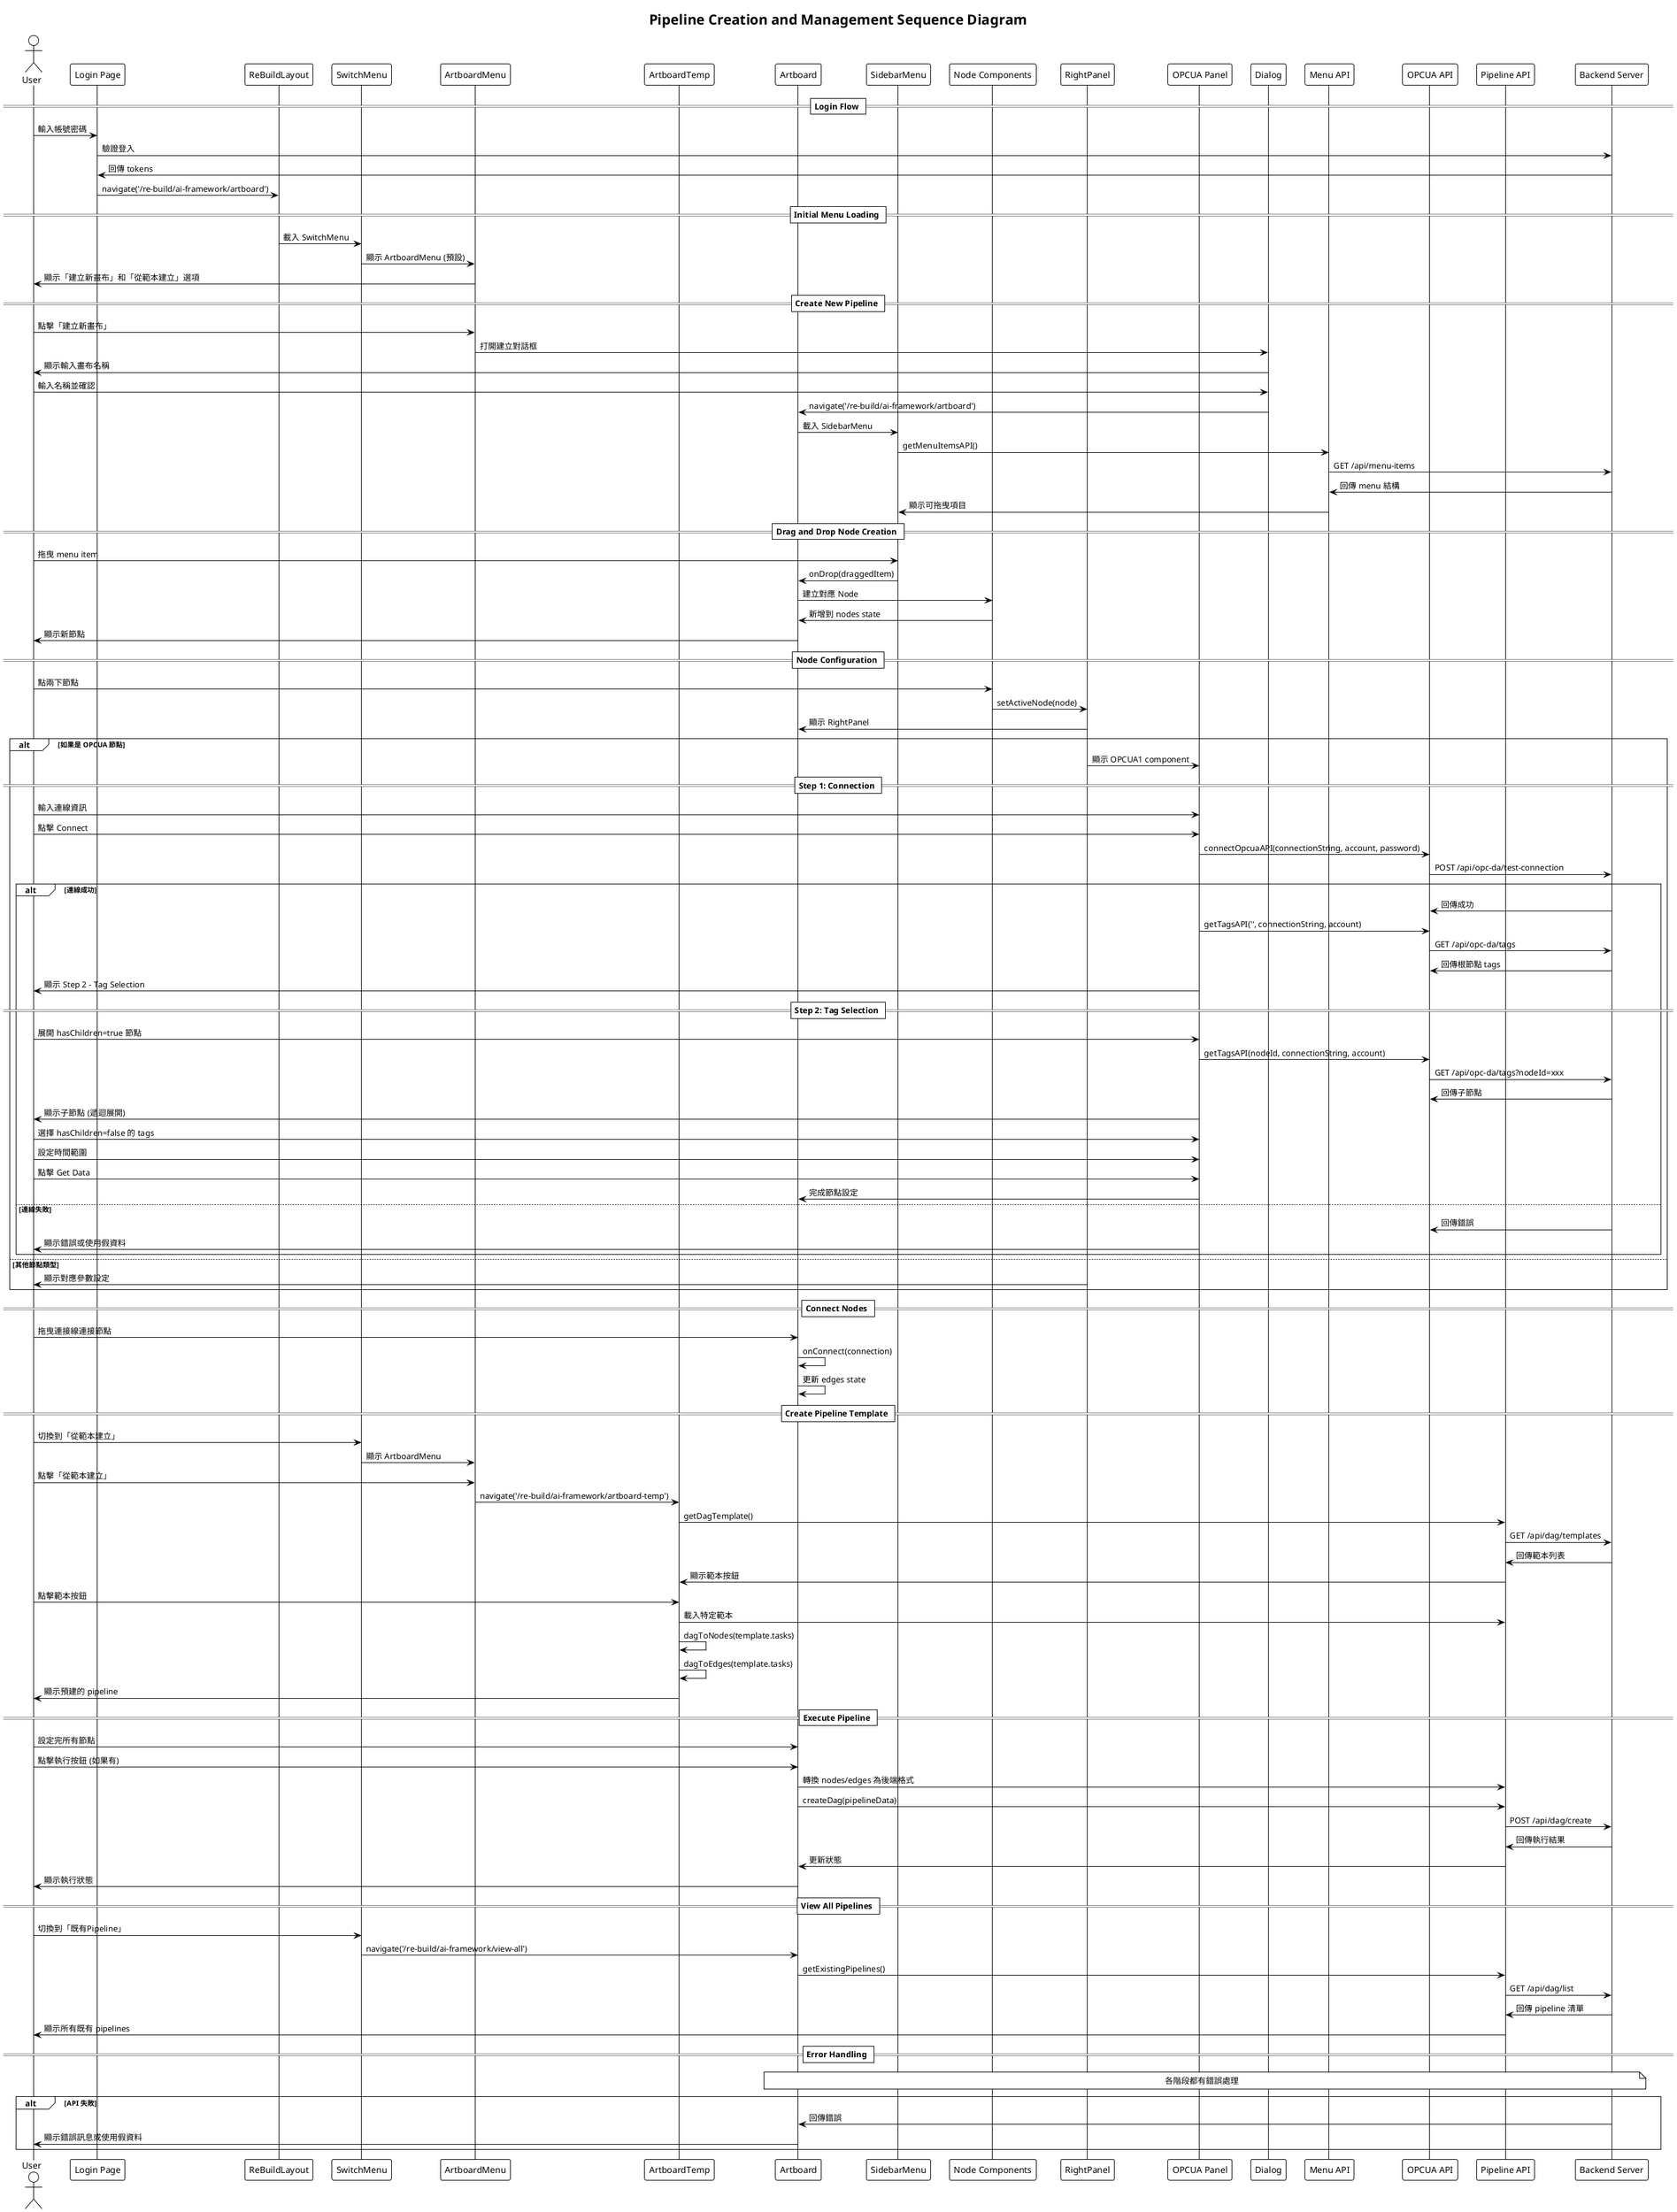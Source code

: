 @startuml
!theme plain
title Pipeline Creation and Management Sequence Diagram

actor User
participant "Login Page" as Login
participant "ReBuildLayout" as Layout
participant "SwitchMenu" as Switch
participant "ArtboardMenu" as Menu
participant "ArtboardTemp" as Temp
participant "Artboard" as Canvas
participant "SidebarMenu" as Sidebar
participant "Node Components" as Nodes
participant "RightPanel" as Panel
participant "OPCUA Panel" as OPCUA
participant "Dialog" as Dialog
participant "Menu API" as MenuAPI
participant "OPCUA API" as OPCUAAPI
participant "Pipeline API" as PipelineAPI
participant "Backend Server" as Backend

== Login Flow ==
User -> Login: 輸入帳號密碼
Login -> Backend: 驗證登入
Backend -> Login: 回傳 tokens
Login -> Layout: navigate('/re-build/ai-framework/artboard')

== Initial Menu Loading ==
Layout -> Switch: 載入 SwitchMenu
Switch -> Menu: 顯示 ArtboardMenu (預設)
Menu -> User: 顯示「建立新畫布」和「從範本建立」選項

== Create New Pipeline ==
User -> Menu: 點擊「建立新畫布」
Menu -> Dialog: 打開建立對話框
Dialog -> User: 顯示輸入畫布名稱
User -> Dialog: 輸入名稱並確認
Dialog -> Canvas: navigate('/re-build/ai-framework/artboard')

Canvas -> Sidebar: 載入 SidebarMenu
Sidebar -> MenuAPI: getMenuItemsAPI()
MenuAPI -> Backend: GET /api/menu-items
Backend -> MenuAPI: 回傳 menu 結構
MenuAPI -> Sidebar: 顯示可拖曳項目

== Drag and Drop Node Creation ==
User -> Sidebar: 拖曳 menu item
Sidebar -> Canvas: onDrop(draggedItem)
Canvas -> Nodes: 建立對應 Node
Nodes -> Canvas: 新增到 nodes state
Canvas -> User: 顯示新節點

== Node Configuration ==
User -> Nodes: 點兩下節點
Nodes -> Panel: setActiveNode(node)
Panel -> Canvas: 顯示 RightPanel

alt 如果是 OPCUA 節點
    Panel -> OPCUA: 顯示 OPCUA1 component

    == Step 1: Connection ==
    User -> OPCUA: 輸入連線資訊
    User -> OPCUA: 點擊 Connect
    OPCUA -> OPCUAAPI: connectOpcuaAPI(connectionString, account, password)
    OPCUAAPI -> Backend: POST /api/opc-da/test-connection

    alt 連線成功
        Backend -> OPCUAAPI: 回傳成功
        OPCUA -> OPCUAAPI: getTagsAPI('', connectionString, account)
        OPCUAAPI -> Backend: GET /api/opc-da/tags
        Backend -> OPCUAAPI: 回傳根節點 tags
        OPCUA -> User: 顯示 Step 2 - Tag Selection

        == Step 2: Tag Selection ==
        User -> OPCUA: 展開 hasChildren=true 節點
        OPCUA -> OPCUAAPI: getTagsAPI(nodeId, connectionString, account)
        OPCUAAPI -> Backend: GET /api/opc-da/tags?nodeId=xxx
        Backend -> OPCUAAPI: 回傳子節點
        OPCUA -> User: 顯示子節點 (遞迴展開)

        User -> OPCUA: 選擇 hasChildren=false 的 tags
        User -> OPCUA: 設定時間範圍
        User -> OPCUA: 點擊 Get Data
        OPCUA -> Canvas: 完成節點設定

    else 連線失敗
        Backend -> OPCUAAPI: 回傳錯誤
        OPCUA -> User: 顯示錯誤或使用假資料
    end

else 其他節點類型
    Panel -> User: 顯示對應參數設定
end

== Connect Nodes ==
User -> Canvas: 拖曳連接線連接節點
Canvas -> Canvas: onConnect(connection)
Canvas -> Canvas: 更新 edges state

== Create Pipeline Template ==
User -> Switch: 切換到「從範本建立」
Switch -> Menu: 顯示 ArtboardMenu
User -> Menu: 點擊「從範本建立」
Menu -> Temp: navigate('/re-build/ai-framework/artboard-temp')

Temp -> PipelineAPI: getDagTemplate()
PipelineAPI -> Backend: GET /api/dag/templates
Backend -> PipelineAPI: 回傳範本列表
PipelineAPI -> Temp: 顯示範本按鈕

User -> Temp: 點擊範本按鈕
Temp -> PipelineAPI: 載入特定範本
Temp -> Temp: dagToNodes(template.tasks)
Temp -> Temp: dagToEdges(template.tasks)
Temp -> User: 顯示預建的 pipeline

== Execute Pipeline ==
User -> Canvas: 設定完所有節點
User -> Canvas: 點擊執行按鈕 (如果有)
Canvas -> PipelineAPI: 轉換 nodes/edges 為後端格式
Canvas -> PipelineAPI: createDag(pipelineData)
PipelineAPI -> Backend: POST /api/dag/create
Backend -> PipelineAPI: 回傳執行結果
PipelineAPI -> Canvas: 更新狀態
Canvas -> User: 顯示執行狀態

== View All Pipelines ==
User -> Switch: 切換到「既有Pipeline」
Switch -> Canvas: navigate('/re-build/ai-framework/view-all')
Canvas -> PipelineAPI: getExistingPipelines()
PipelineAPI -> Backend: GET /api/dag/list
Backend -> PipelineAPI: 回傳 pipeline 清單
PipelineAPI -> User: 顯示所有既有 pipelines

== Error Handling ==
note over Canvas, Backend: 各階段都有錯誤處理
alt API 失敗
    Backend -> Canvas: 回傳錯誤
    Canvas -> User: 顯示錯誤訊息或使用假資料
end

@enduml

